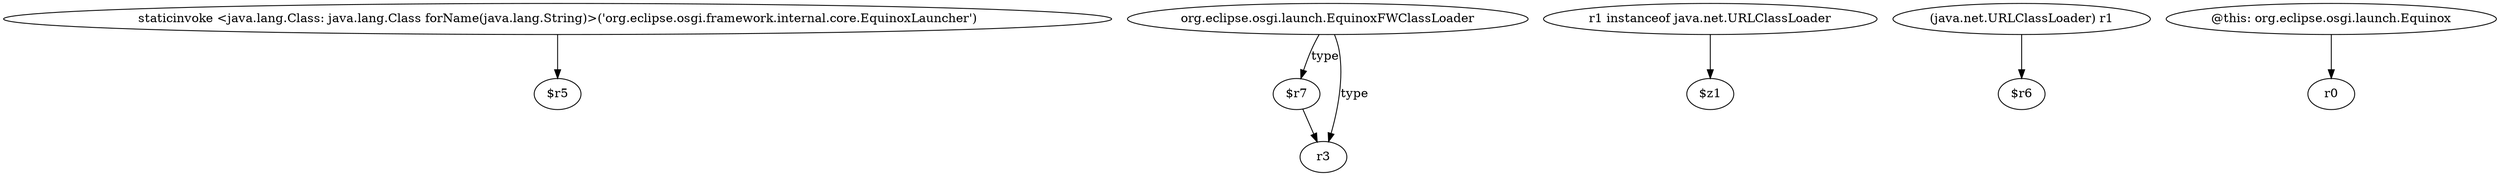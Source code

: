 digraph g {
0[label="staticinvoke <java.lang.Class: java.lang.Class forName(java.lang.String)>('org.eclipse.osgi.framework.internal.core.EquinoxLauncher')"]
1[label="$r5"]
0->1[label=""]
2[label="$r7"]
3[label="r3"]
2->3[label=""]
4[label="org.eclipse.osgi.launch.EquinoxFWClassLoader"]
4->3[label="type"]
5[label="r1 instanceof java.net.URLClassLoader"]
6[label="$z1"]
5->6[label=""]
4->2[label="type"]
7[label="(java.net.URLClassLoader) r1"]
8[label="$r6"]
7->8[label=""]
9[label="@this: org.eclipse.osgi.launch.Equinox"]
10[label="r0"]
9->10[label=""]
}